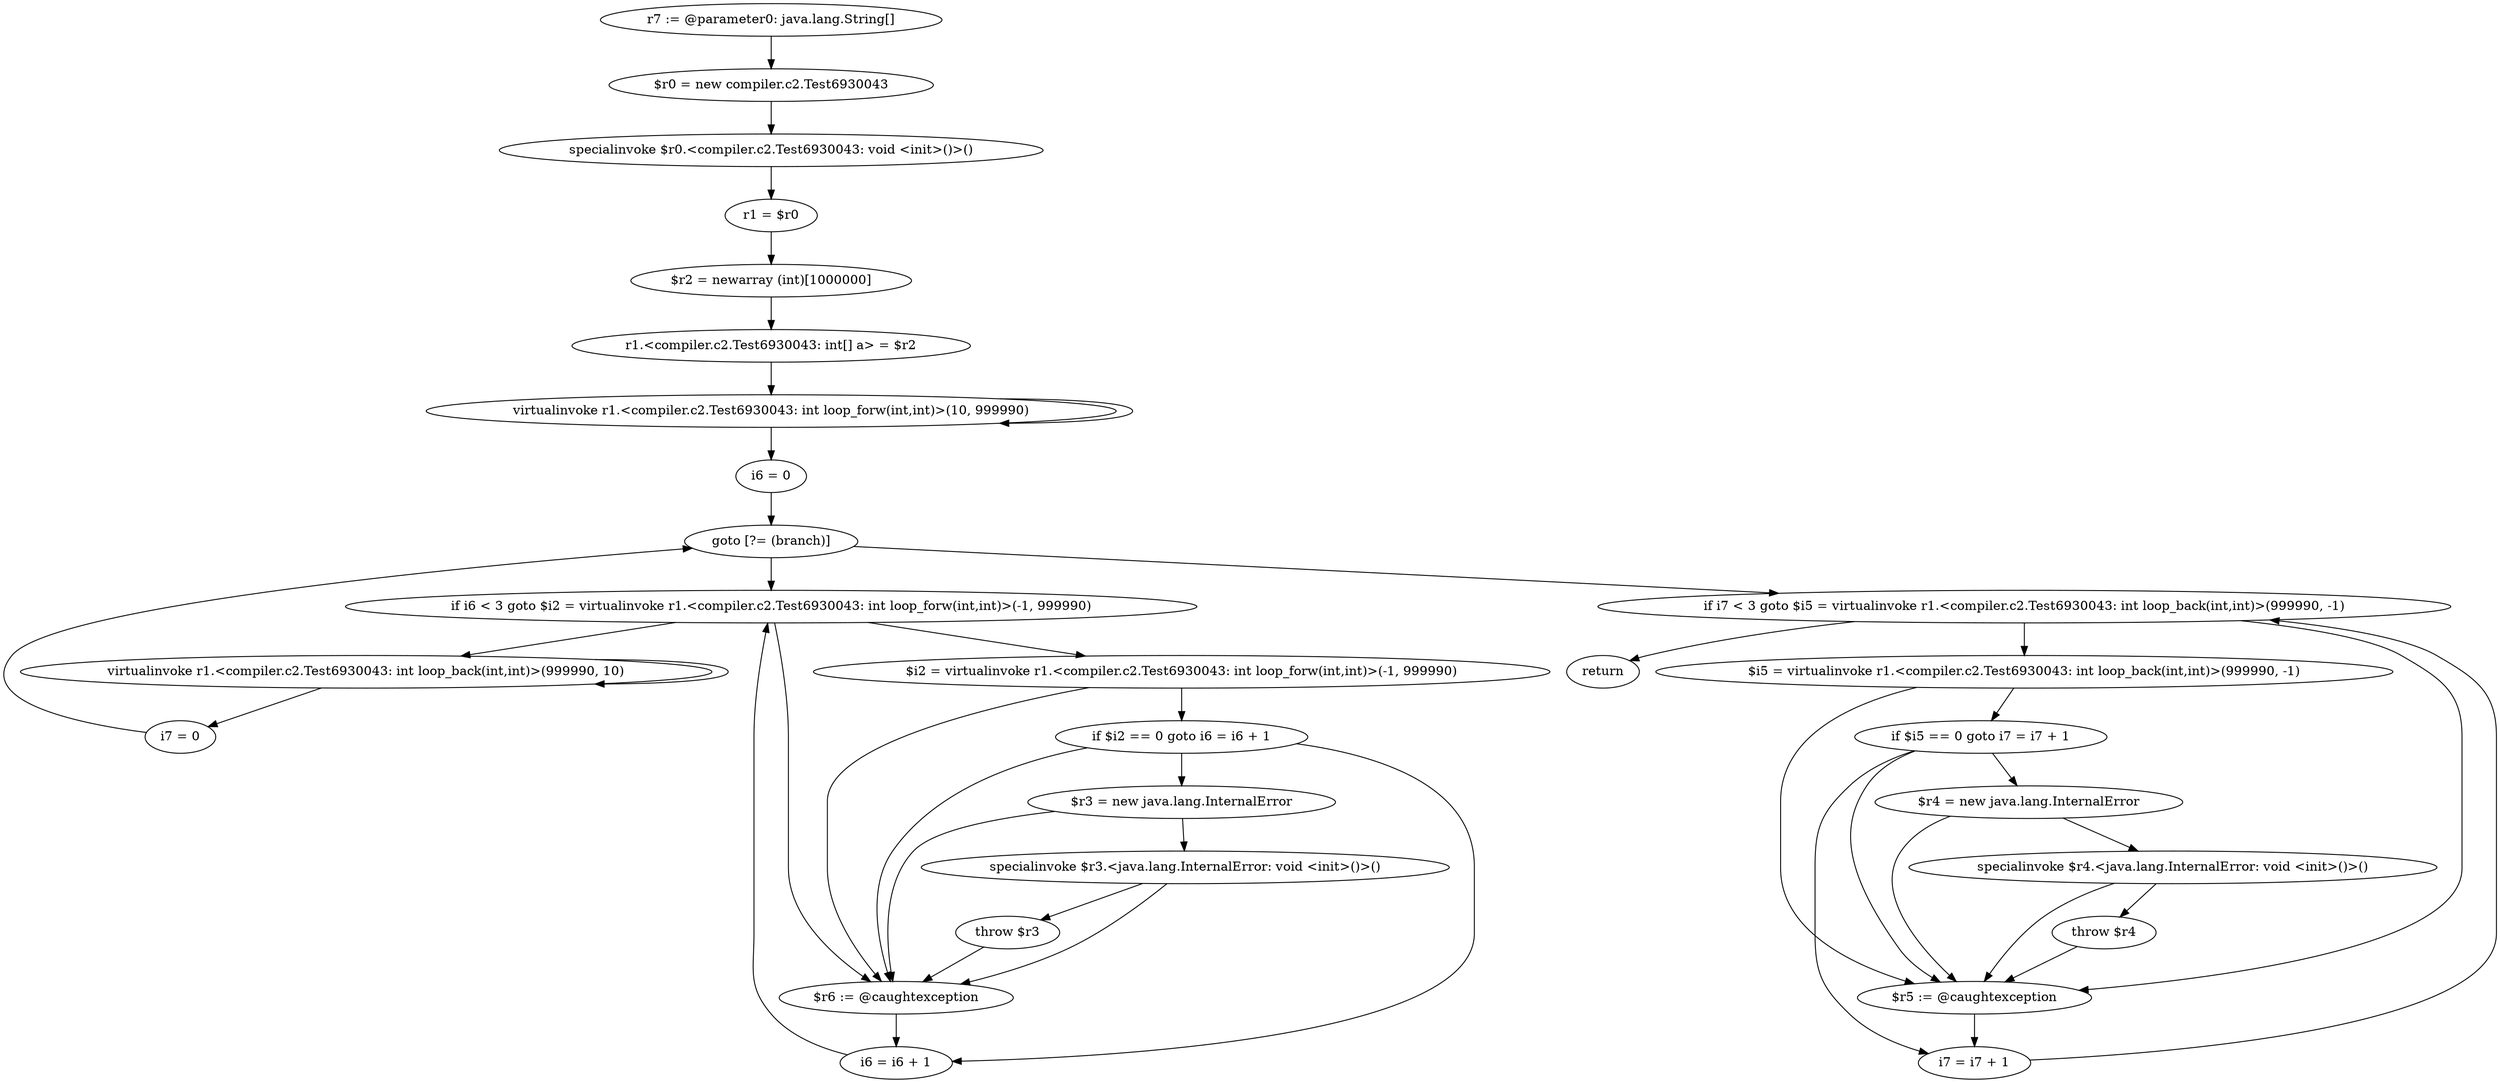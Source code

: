 digraph "unitGraph" {
    "r7 := @parameter0: java.lang.String[]"
    "$r0 = new compiler.c2.Test6930043"
    "specialinvoke $r0.<compiler.c2.Test6930043: void <init>()>()"
    "r1 = $r0"
    "$r2 = newarray (int)[1000000]"
    "r1.<compiler.c2.Test6930043: int[] a> = $r2"
    "virtualinvoke r1.<compiler.c2.Test6930043: int loop_forw(int,int)>(10, 999990)"
    "i6 = 0"
    "goto [?= (branch)]"
    "$i2 = virtualinvoke r1.<compiler.c2.Test6930043: int loop_forw(int,int)>(-1, 999990)"
    "if $i2 == 0 goto i6 = i6 + 1"
    "$r3 = new java.lang.InternalError"
    "specialinvoke $r3.<java.lang.InternalError: void <init>()>()"
    "throw $r3"
    "$r6 := @caughtexception"
    "i6 = i6 + 1"
    "if i6 < 3 goto $i2 = virtualinvoke r1.<compiler.c2.Test6930043: int loop_forw(int,int)>(-1, 999990)"
    "virtualinvoke r1.<compiler.c2.Test6930043: int loop_back(int,int)>(999990, 10)"
    "i7 = 0"
    "$i5 = virtualinvoke r1.<compiler.c2.Test6930043: int loop_back(int,int)>(999990, -1)"
    "if $i5 == 0 goto i7 = i7 + 1"
    "$r4 = new java.lang.InternalError"
    "specialinvoke $r4.<java.lang.InternalError: void <init>()>()"
    "throw $r4"
    "$r5 := @caughtexception"
    "i7 = i7 + 1"
    "if i7 < 3 goto $i5 = virtualinvoke r1.<compiler.c2.Test6930043: int loop_back(int,int)>(999990, -1)"
    "return"
    "r7 := @parameter0: java.lang.String[]"->"$r0 = new compiler.c2.Test6930043";
    "$r0 = new compiler.c2.Test6930043"->"specialinvoke $r0.<compiler.c2.Test6930043: void <init>()>()";
    "specialinvoke $r0.<compiler.c2.Test6930043: void <init>()>()"->"r1 = $r0";
    "r1 = $r0"->"$r2 = newarray (int)[1000000]";
    "$r2 = newarray (int)[1000000]"->"r1.<compiler.c2.Test6930043: int[] a> = $r2";
    "r1.<compiler.c2.Test6930043: int[] a> = $r2"->"virtualinvoke r1.<compiler.c2.Test6930043: int loop_forw(int,int)>(10, 999990)";
    "virtualinvoke r1.<compiler.c2.Test6930043: int loop_forw(int,int)>(10, 999990)"->"virtualinvoke r1.<compiler.c2.Test6930043: int loop_forw(int,int)>(10, 999990)";
    "virtualinvoke r1.<compiler.c2.Test6930043: int loop_forw(int,int)>(10, 999990)"->"i6 = 0";
    "i6 = 0"->"goto [?= (branch)]";
    "goto [?= (branch)]"->"if i6 < 3 goto $i2 = virtualinvoke r1.<compiler.c2.Test6930043: int loop_forw(int,int)>(-1, 999990)";
    "$i2 = virtualinvoke r1.<compiler.c2.Test6930043: int loop_forw(int,int)>(-1, 999990)"->"if $i2 == 0 goto i6 = i6 + 1";
    "$i2 = virtualinvoke r1.<compiler.c2.Test6930043: int loop_forw(int,int)>(-1, 999990)"->"$r6 := @caughtexception";
    "if $i2 == 0 goto i6 = i6 + 1"->"$r3 = new java.lang.InternalError";
    "if $i2 == 0 goto i6 = i6 + 1"->"i6 = i6 + 1";
    "if $i2 == 0 goto i6 = i6 + 1"->"$r6 := @caughtexception";
    "$r3 = new java.lang.InternalError"->"specialinvoke $r3.<java.lang.InternalError: void <init>()>()";
    "$r3 = new java.lang.InternalError"->"$r6 := @caughtexception";
    "specialinvoke $r3.<java.lang.InternalError: void <init>()>()"->"throw $r3";
    "specialinvoke $r3.<java.lang.InternalError: void <init>()>()"->"$r6 := @caughtexception";
    "throw $r3"->"$r6 := @caughtexception";
    "$r6 := @caughtexception"->"i6 = i6 + 1";
    "i6 = i6 + 1"->"if i6 < 3 goto $i2 = virtualinvoke r1.<compiler.c2.Test6930043: int loop_forw(int,int)>(-1, 999990)";
    "if i6 < 3 goto $i2 = virtualinvoke r1.<compiler.c2.Test6930043: int loop_forw(int,int)>(-1, 999990)"->"virtualinvoke r1.<compiler.c2.Test6930043: int loop_back(int,int)>(999990, 10)";
    "if i6 < 3 goto $i2 = virtualinvoke r1.<compiler.c2.Test6930043: int loop_forw(int,int)>(-1, 999990)"->"$i2 = virtualinvoke r1.<compiler.c2.Test6930043: int loop_forw(int,int)>(-1, 999990)";
    "if i6 < 3 goto $i2 = virtualinvoke r1.<compiler.c2.Test6930043: int loop_forw(int,int)>(-1, 999990)"->"$r6 := @caughtexception";
    "virtualinvoke r1.<compiler.c2.Test6930043: int loop_back(int,int)>(999990, 10)"->"virtualinvoke r1.<compiler.c2.Test6930043: int loop_back(int,int)>(999990, 10)";
    "virtualinvoke r1.<compiler.c2.Test6930043: int loop_back(int,int)>(999990, 10)"->"i7 = 0";
    "i7 = 0"->"goto [?= (branch)]";
    "goto [?= (branch)]"->"if i7 < 3 goto $i5 = virtualinvoke r1.<compiler.c2.Test6930043: int loop_back(int,int)>(999990, -1)";
    "$i5 = virtualinvoke r1.<compiler.c2.Test6930043: int loop_back(int,int)>(999990, -1)"->"if $i5 == 0 goto i7 = i7 + 1";
    "$i5 = virtualinvoke r1.<compiler.c2.Test6930043: int loop_back(int,int)>(999990, -1)"->"$r5 := @caughtexception";
    "if $i5 == 0 goto i7 = i7 + 1"->"$r4 = new java.lang.InternalError";
    "if $i5 == 0 goto i7 = i7 + 1"->"i7 = i7 + 1";
    "if $i5 == 0 goto i7 = i7 + 1"->"$r5 := @caughtexception";
    "$r4 = new java.lang.InternalError"->"specialinvoke $r4.<java.lang.InternalError: void <init>()>()";
    "$r4 = new java.lang.InternalError"->"$r5 := @caughtexception";
    "specialinvoke $r4.<java.lang.InternalError: void <init>()>()"->"throw $r4";
    "specialinvoke $r4.<java.lang.InternalError: void <init>()>()"->"$r5 := @caughtexception";
    "throw $r4"->"$r5 := @caughtexception";
    "$r5 := @caughtexception"->"i7 = i7 + 1";
    "i7 = i7 + 1"->"if i7 < 3 goto $i5 = virtualinvoke r1.<compiler.c2.Test6930043: int loop_back(int,int)>(999990, -1)";
    "if i7 < 3 goto $i5 = virtualinvoke r1.<compiler.c2.Test6930043: int loop_back(int,int)>(999990, -1)"->"return";
    "if i7 < 3 goto $i5 = virtualinvoke r1.<compiler.c2.Test6930043: int loop_back(int,int)>(999990, -1)"->"$i5 = virtualinvoke r1.<compiler.c2.Test6930043: int loop_back(int,int)>(999990, -1)";
    "if i7 < 3 goto $i5 = virtualinvoke r1.<compiler.c2.Test6930043: int loop_back(int,int)>(999990, -1)"->"$r5 := @caughtexception";
}
